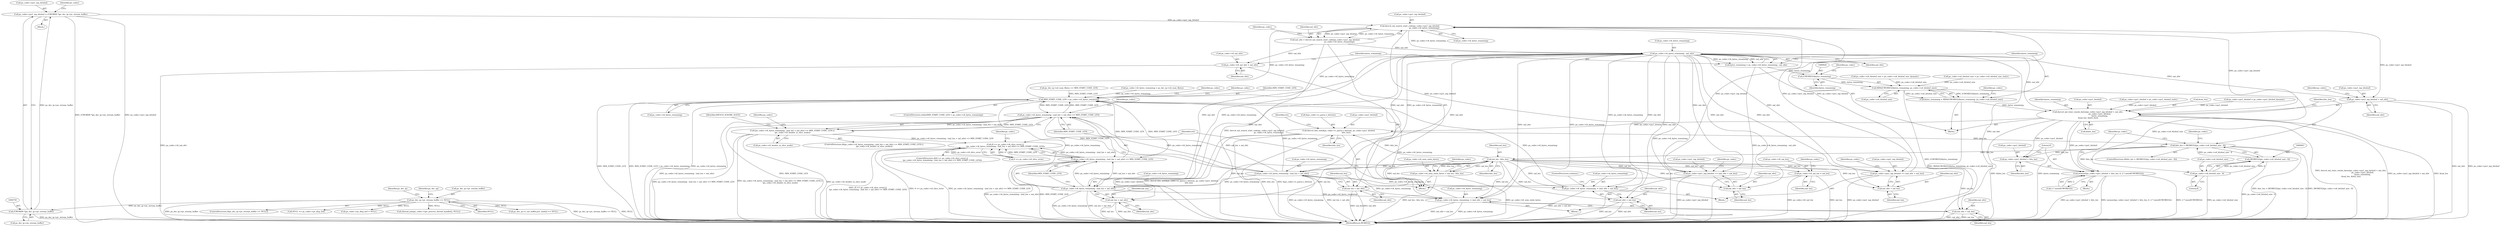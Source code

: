 digraph "0_Android_87fb7909c49e6a4510ba86ace1ffc83459c7e1b9@pointer" {
"1000754" [label="(Call,ps_codec->pu1_inp_bitsbuf = (UWORD8 *)ps_dec_ip->pv_stream_buffer)"];
"1000758" [label="(Call,(UWORD8 *)ps_dec_ip->pv_stream_buffer)"];
"1000260" [label="(Call,ps_dec_ip->pv_stream_buffer == NULL)"];
"1000895" [label="(Call,ihevcd_nal_search_start_code(ps_codec->pu1_inp_bitsbuf,\n                                                ps_codec->i4_bytes_remaining))"];
"1000893" [label="(Call,nal_ofst = ihevcd_nal_search_start_code(ps_codec->pu1_inp_bitsbuf,\n                                                ps_codec->i4_bytes_remaining))"];
"1000902" [label="(Call,ps_codec->i4_nal_ofst = nal_ofst)"];
"1000911" [label="(Call,ps_codec->i4_bytes_remaining - nal_ofst)"];
"1000795" [label="(Call,MIN_START_CODE_LEN < ps_codec->i4_bytes_remaining)"];
"1001009" [label="(Call,ps_codec->i4_bytes_remaining - (nal_len + nal_ofst) <= MIN_START_CODE_LEN)"];
"1001008" [label="(Call,(ps_codec->i4_bytes_remaining - (nal_len + nal_ofst) <= MIN_START_CODE_LEN) ||\n (ps_codec->i4_header_in_slice_mode))"];
"1001136" [label="(Call,(0 == ps_codec->i4_slice_error) ||\n (ps_codec->i4_bytes_remaining - (nal_len + nal_ofst) <= MIN_START_CODE_LEN))"];
"1001142" [label="(Call,ps_codec->i4_bytes_remaining - (nal_len + nal_ofst) <= MIN_START_CODE_LEN)"];
"1000909" [label="(Call,bytes_remaining = ps_codec->i4_bytes_remaining - nal_ofst)"];
"1000919" [label="(Call,(UWORD32)bytes_remaining)"];
"1000918" [label="(Call,MIN((UWORD32)bytes_remaining, ps_codec->u4_bitsbuf_size))"];
"1000916" [label="(Call,bytes_remaining = MIN((UWORD32)bytes_remaining, ps_codec->u4_bitsbuf_size))"];
"1000925" [label="(Call,ihevcd_nal_remv_emuln_bytes(ps_codec->pu1_inp_bitsbuf + nal_ofst,\n                                        ps_codec->pu1_bitsbuf,\n                                        bytes_remaining,\n &nal_len, &bits_len))"];
"1000950" [label="(Call,memset(ps_codec->pu1_bitsbuf + bits_len, 0, 2 * sizeof(UWORD32)))"];
"1000951" [label="(Call,ps_codec->pu1_bitsbuf + bits_len)"];
"1000973" [label="(Call,ihevcd_bits_init(&ps_codec->s_parse.s_bitstrm, ps_codec->pu1_bitsbuf,\n                         bits_len))"];
"1000940" [label="(Call,bits_len < (WORD32)(ps_codec->u4_bitsbuf_size - 8))"];
"1000965" [label="(Call,nal_len - bits_len)"];
"1000961" [label="(Call,ps_codec->i4_num_emln_bytes = nal_len - bits_len)"];
"1000968" [label="(Call,ps_codec->i4_nal_len = nal_len)"];
"1001010" [label="(Call,ps_codec->i4_bytes_remaining - (nal_len + nal_ofst))"];
"1001112" [label="(Call,ps_codec->i4_bytes_remaining -= (nal_ofst + nal_len))"];
"1001143" [label="(Call,ps_codec->i4_bytes_remaining - (nal_len + nal_ofst))"];
"1001159" [label="(Call,ps_codec->i4_bytes_remaining -= (nal_ofst + nal_len))"];
"1001014" [label="(Call,nal_len + nal_ofst)"];
"1001105" [label="(Call,ps_codec->pu1_inp_bitsbuf += (nal_ofst + nal_len))"];
"1001109" [label="(Call,nal_ofst + nal_len)"];
"1001116" [label="(Call,nal_ofst + nal_len)"];
"1001147" [label="(Call,nal_len + nal_ofst)"];
"1001152" [label="(Call,ps_codec->pu1_inp_bitsbuf += (nal_ofst + nal_len))"];
"1001156" [label="(Call,nal_ofst + nal_len)"];
"1001163" [label="(Call,nal_ofst + nal_len)"];
"1000944" [label="(Call,ps_codec->u4_bitsbuf_size - 8)"];
"1000942" [label="(Call,(WORD32)(ps_codec->u4_bitsbuf_size - 8))"];
"1000926" [label="(Call,ps_codec->pu1_inp_bitsbuf + nal_ofst)"];
"1001142" [label="(Call,ps_codec->i4_bytes_remaining - (nal_len + nal_ofst) <= MIN_START_CODE_LEN)"];
"1000923" [label="(Identifier,ps_codec)"];
"1000904" [label="(Identifier,ps_codec)"];
"1000264" [label="(Identifier,NULL)"];
"1000941" [label="(Identifier,bits_len)"];
"1000965" [label="(Call,nal_len - bits_len)"];
"1001017" [label="(Identifier,MIN_START_CODE_LEN)"];
"1000939" [label="(ControlStructure,if(bits_len < (WORD32)(ps_codec->u4_bitsbuf_size - 8)))"];
"1000972" [label="(Identifier,nal_len)"];
"1000895" [label="(Call,ihevcd_nal_search_start_code(ps_codec->pu1_inp_bitsbuf,\n                                                ps_codec->i4_bytes_remaining))"];
"1000970" [label="(Identifier,ps_codec)"];
"1000911" [label="(Call,ps_codec->i4_bytes_remaining - nal_ofst)"];
"1000758" [label="(Call,(UWORD8 *)ps_dec_ip->pv_stream_buffer)"];
"1000404" [label="(Call,ps_dec_ip->s_out_buffer.pu1_bufs[i] == NULL)"];
"1000934" [label="(Identifier,bytes_remaining)"];
"1001231" [label="(Identifier,ps_codec)"];
"1000907" [label="(Block,)"];
"1000797" [label="(Call,ps_codec->i4_bytes_remaining)"];
"1000916" [label="(Call,bytes_remaining = MIN((UWORD32)bytes_remaining, ps_codec->u4_bitsbuf_size))"];
"1000755" [label="(Call,ps_codec->pu1_inp_bitsbuf)"];
"1001011" [label="(Call,ps_codec->i4_bytes_remaining)"];
"1000931" [label="(Call,ps_codec->pu1_bitsbuf)"];
"1000906" [label="(Identifier,nal_ofst)"];
"1001117" [label="(Identifier,nal_ofst)"];
"1000948" [label="(Literal,8)"];
"1000955" [label="(Identifier,bits_len)"];
"1001087" [label="(Identifier,IHEVCD_IGNORE_SLICE)"];
"1001161" [label="(Identifier,ps_codec)"];
"1000893" [label="(Call,nal_ofst = ihevcd_nal_search_start_code(ps_codec->pu1_inp_bitsbuf,\n                                                ps_codec->i4_bytes_remaining))"];
"1000766" [label="(Identifier,ps_codec)"];
"1001109" [label="(Call,nal_ofst + nal_len)"];
"1000966" [label="(Identifier,nal_len)"];
"1001136" [label="(Call,(0 == ps_codec->i4_slice_error) ||\n (ps_codec->i4_bytes_remaining - (nal_len + nal_ofst) <= MIN_START_CODE_LEN))"];
"1001105" [label="(Call,ps_codec->pu1_inp_bitsbuf += (nal_ofst + nal_len))"];
"1000912" [label="(Call,ps_codec->i4_bytes_remaining)"];
"1001010" [label="(Call,ps_codec->i4_bytes_remaining - (nal_len + nal_ofst))"];
"1001164" [label="(Identifier,nal_ofst)"];
"1000957" [label="(Call,2 * sizeof(UWORD32))"];
"1000796" [label="(Identifier,MIN_START_CODE_LEN)"];
"1000902" [label="(Call,ps_codec->i4_nal_ofst = nal_ofst)"];
"1000925" [label="(Call,ihevcd_nal_remv_emuln_bytes(ps_codec->pu1_inp_bitsbuf + nal_ofst,\n                                        ps_codec->pu1_bitsbuf,\n                                        bytes_remaining,\n &nal_len, &bits_len))"];
"1001149" [label="(Identifier,nal_ofst)"];
"1001019" [label="(Identifier,ps_codec)"];
"1000760" [label="(Call,ps_dec_ip->pv_stream_buffer)"];
"1001137" [label="(Call,0 == ps_codec->i4_slice_error)"];
"1001119" [label="(ControlStructure,continue;)"];
"1000983" [label="(Identifier,bits_len)"];
"1000794" [label="(ControlStructure,while(MIN_START_CODE_LEN < ps_codec->i4_bytes_remaining))"];
"1000973" [label="(Call,ihevcd_bits_init(&ps_codec->s_parse.s_bitstrm, ps_codec->pu1_bitsbuf,\n                         bits_len))"];
"1000879" [label="(Call,ps_codec->pu1_bitsbuf = ps_codec->pu1_bitsbuf_static)"];
"1001018" [label="(Call,ps_codec->i4_header_in_slice_mode)"];
"1001015" [label="(Identifier,nal_len)"];
"1000283" [label="(Identifier,ps_dec_ip)"];
"1000928" [label="(Identifier,ps_codec)"];
"1000952" [label="(Call,ps_codec->pu1_bitsbuf)"];
"1000949" [label="(Block,)"];
"1001016" [label="(Identifier,nal_ofst)"];
"1000969" [label="(Call,ps_codec->i4_nal_len)"];
"1001148" [label="(Identifier,nal_len)"];
"1000754" [label="(Call,ps_codec->pu1_inp_bitsbuf = (UWORD8 *)ps_dec_ip->pv_stream_buffer)"];
"1000961" [label="(Call,ps_codec->i4_num_emln_bytes = nal_len - bits_len)"];
"1001008" [label="(Call,(ps_codec->i4_bytes_remaining - (nal_len + nal_ofst) <= MIN_START_CODE_LEN) ||\n (ps_codec->i4_header_in_slice_mode))"];
"1001116" [label="(Call,nal_ofst + nal_len)"];
"1000963" [label="(Identifier,ps_codec)"];
"1000259" [label="(ControlStructure,if(ps_dec_ip->pv_stream_buffer == NULL))"];
"1000942" [label="(Call,(WORD32)(ps_codec->u4_bitsbuf_size - 8))"];
"1001165" [label="(Identifier,nal_len)"];
"1000894" [label="(Identifier,nal_ofst)"];
"1001135" [label="(ControlStructure,if((0 == ps_codec->i4_slice_error) ||\n (ps_codec->i4_bytes_remaining - (nal_len + nal_ofst) <= MIN_START_CODE_LEN)))"];
"1000899" [label="(Call,ps_codec->i4_bytes_remaining)"];
"1001026" [label="(Identifier,ps_codec)"];
"1000682" [label="(Call,NULL == ps_codec->ps_disp_buf)"];
"1001157" [label="(Identifier,nal_ofst)"];
"1000962" [label="(Call,ps_codec->i4_num_emln_bytes)"];
"1001168" [label="(Identifier,ret)"];
"1000918" [label="(Call,MIN((UWORD32)bytes_remaining, ps_codec->u4_bitsbuf_size))"];
"1001143" [label="(Call,ps_codec->i4_bytes_remaining - (nal_len + nal_ofst))"];
"1000953" [label="(Identifier,ps_codec)"];
"1000795" [label="(Call,MIN_START_CODE_LEN < ps_codec->i4_bytes_remaining)"];
"1000985" [label="(Identifier,ret)"];
"1000968" [label="(Call,ps_codec->i4_nal_len = nal_len)"];
"1000944" [label="(Call,ps_codec->u4_bitsbuf_size - 8)"];
"1000967" [label="(Identifier,bits_len)"];
"1001111" [label="(Identifier,nal_len)"];
"1000974" [label="(Call,&ps_codec->s_parse.s_bitstrm)"];
"1001114" [label="(Identifier,ps_codec)"];
"1000935" [label="(Call,&nal_len)"];
"1000870" [label="(Call,ps_codec->u4_bitsbuf_size = ps_codec->u4_bitsbuf_size_dynamic)"];
"1000951" [label="(Call,ps_codec->pu1_bitsbuf + bits_len)"];
"1000281" [label="(Call,ps_dec_ip->u4_num_Bytes <= MIN_START_CODE_LEN)"];
"1001106" [label="(Call,ps_codec->pu1_inp_bitsbuf)"];
"1001009" [label="(Call,ps_codec->i4_bytes_remaining - (nal_len + nal_ofst) <= MIN_START_CODE_LEN)"];
"1001918" [label="(MethodReturn,WORD32)"];
"1001156" [label="(Call,nal_ofst + nal_len)"];
"1001150" [label="(Identifier,MIN_START_CODE_LEN)"];
"1000260" [label="(Call,ps_dec_ip->pv_stream_buffer == NULL)"];
"1001113" [label="(Call,ps_codec->i4_bytes_remaining)"];
"1001158" [label="(Identifier,nal_len)"];
"1000930" [label="(Identifier,nal_ofst)"];
"1001014" [label="(Call,nal_len + nal_ofst)"];
"1000937" [label="(Call,&bits_len)"];
"1000956" [label="(Literal,0)"];
"1001110" [label="(Identifier,nal_ofst)"];
"1001154" [label="(Identifier,ps_codec)"];
"1000977" [label="(Identifier,ps_codec)"];
"1001089" [label="(Block,)"];
"1000145" [label="(Block,)"];
"1000886" [label="(Call,ps_codec->u4_bitsbuf_size = ps_codec->u4_bitsbuf_size_static)"];
"1001163" [label="(Call,nal_ofst + nal_len)"];
"1000926" [label="(Call,ps_codec->pu1_inp_bitsbuf + nal_ofst)"];
"1000945" [label="(Call,ps_codec->u4_bitsbuf_size)"];
"1001112" [label="(Call,ps_codec->i4_bytes_remaining -= (nal_ofst + nal_len))"];
"1000915" [label="(Identifier,nal_ofst)"];
"1000863" [label="(Call,ps_codec->pu1_bitsbuf = ps_codec->pu1_bitsbuf_dynamic)"];
"1000268" [label="(Identifier,ps_dec_op)"];
"1001007" [label="(ControlStructure,if((ps_codec->i4_bytes_remaining - (nal_len + nal_ofst) <= MIN_START_CODE_LEN) ||\n (ps_codec->i4_header_in_slice_mode)))"];
"1000919" [label="(Call,(UWORD32)bytes_remaining)"];
"1000921" [label="(Identifier,bytes_remaining)"];
"1000910" [label="(Identifier,bytes_remaining)"];
"1000800" [label="(Block,)"];
"1001159" [label="(Call,ps_codec->i4_bytes_remaining -= (nal_ofst + nal_len))"];
"1000940" [label="(Call,bits_len < (WORD32)(ps_codec->u4_bitsbuf_size - 8))"];
"1000780" [label="(Call,ps_codec->ps_disp_buf = NULL)"];
"1001153" [label="(Call,ps_codec->pu1_inp_bitsbuf)"];
"1000980" [label="(Call,ps_codec->pu1_bitsbuf)"];
"1001144" [label="(Call,ps_codec->i4_bytes_remaining)"];
"1000917" [label="(Identifier,bytes_remaining)"];
"1000747" [label="(Call,ps_codec->i4_bytes_remaining = ps_dec_ip->u4_num_Bytes)"];
"1000806" [label="(Identifier,ps_codec)"];
"1001118" [label="(Identifier,nal_len)"];
"1001160" [label="(Call,ps_codec->i4_bytes_remaining)"];
"1001151" [label="(Block,)"];
"1000922" [label="(Call,ps_codec->u4_bitsbuf_size)"];
"1000932" [label="(Identifier,ps_codec)"];
"1000909" [label="(Call,bytes_remaining = ps_codec->i4_bytes_remaining - nal_ofst)"];
"1001147" [label="(Call,nal_len + nal_ofst)"];
"1000927" [label="(Call,ps_codec->pu1_inp_bitsbuf)"];
"1001152" [label="(Call,ps_codec->pu1_inp_bitsbuf += (nal_ofst + nal_len))"];
"1000903" [label="(Call,ps_codec->i4_nal_ofst)"];
"1000261" [label="(Call,ps_dec_ip->pv_stream_buffer)"];
"1000950" [label="(Call,memset(ps_codec->pu1_bitsbuf + bits_len, 0, 2 * sizeof(UWORD32)))"];
"1000896" [label="(Call,ps_codec->pu1_inp_bitsbuf)"];
"1001799" [label="(Call,ithread_join(ps_codec->apv_process_thread_handle[i], NULL))"];
"1000754" -> "1000145"  [label="AST: "];
"1000754" -> "1000758"  [label="CFG: "];
"1000755" -> "1000754"  [label="AST: "];
"1000758" -> "1000754"  [label="AST: "];
"1000766" -> "1000754"  [label="CFG: "];
"1000754" -> "1001918"  [label="DDG: (UWORD8 *)ps_dec_ip->pv_stream_buffer"];
"1000754" -> "1001918"  [label="DDG: ps_codec->pu1_inp_bitsbuf"];
"1000758" -> "1000754"  [label="DDG: ps_dec_ip->pv_stream_buffer"];
"1000754" -> "1000895"  [label="DDG: ps_codec->pu1_inp_bitsbuf"];
"1000758" -> "1000760"  [label="CFG: "];
"1000759" -> "1000758"  [label="AST: "];
"1000760" -> "1000758"  [label="AST: "];
"1000758" -> "1001918"  [label="DDG: ps_dec_ip->pv_stream_buffer"];
"1000260" -> "1000758"  [label="DDG: ps_dec_ip->pv_stream_buffer"];
"1000260" -> "1000259"  [label="AST: "];
"1000260" -> "1000264"  [label="CFG: "];
"1000261" -> "1000260"  [label="AST: "];
"1000264" -> "1000260"  [label="AST: "];
"1000268" -> "1000260"  [label="CFG: "];
"1000283" -> "1000260"  [label="CFG: "];
"1000260" -> "1001918"  [label="DDG: ps_dec_ip->pv_stream_buffer == NULL"];
"1000260" -> "1001918"  [label="DDG: NULL"];
"1000260" -> "1001918"  [label="DDG: ps_dec_ip->pv_stream_buffer"];
"1000260" -> "1000404"  [label="DDG: NULL"];
"1000260" -> "1000682"  [label="DDG: NULL"];
"1000260" -> "1000780"  [label="DDG: NULL"];
"1000260" -> "1001799"  [label="DDG: NULL"];
"1000895" -> "1000893"  [label="AST: "];
"1000895" -> "1000899"  [label="CFG: "];
"1000896" -> "1000895"  [label="AST: "];
"1000899" -> "1000895"  [label="AST: "];
"1000893" -> "1000895"  [label="CFG: "];
"1000895" -> "1000893"  [label="DDG: ps_codec->pu1_inp_bitsbuf"];
"1000895" -> "1000893"  [label="DDG: ps_codec->i4_bytes_remaining"];
"1001105" -> "1000895"  [label="DDG: ps_codec->pu1_inp_bitsbuf"];
"1001152" -> "1000895"  [label="DDG: ps_codec->pu1_inp_bitsbuf"];
"1000795" -> "1000895"  [label="DDG: ps_codec->i4_bytes_remaining"];
"1000895" -> "1000911"  [label="DDG: ps_codec->i4_bytes_remaining"];
"1000895" -> "1000925"  [label="DDG: ps_codec->pu1_inp_bitsbuf"];
"1000895" -> "1000926"  [label="DDG: ps_codec->pu1_inp_bitsbuf"];
"1000895" -> "1001105"  [label="DDG: ps_codec->pu1_inp_bitsbuf"];
"1000895" -> "1001152"  [label="DDG: ps_codec->pu1_inp_bitsbuf"];
"1000893" -> "1000800"  [label="AST: "];
"1000894" -> "1000893"  [label="AST: "];
"1000904" -> "1000893"  [label="CFG: "];
"1000893" -> "1001918"  [label="DDG: ihevcd_nal_search_start_code(ps_codec->pu1_inp_bitsbuf,\n                                                ps_codec->i4_bytes_remaining)"];
"1000893" -> "1000902"  [label="DDG: nal_ofst"];
"1000893" -> "1000911"  [label="DDG: nal_ofst"];
"1000902" -> "1000800"  [label="AST: "];
"1000902" -> "1000906"  [label="CFG: "];
"1000903" -> "1000902"  [label="AST: "];
"1000906" -> "1000902"  [label="AST: "];
"1000910" -> "1000902"  [label="CFG: "];
"1000902" -> "1001918"  [label="DDG: ps_codec->i4_nal_ofst"];
"1000911" -> "1000909"  [label="AST: "];
"1000911" -> "1000915"  [label="CFG: "];
"1000912" -> "1000911"  [label="AST: "];
"1000915" -> "1000911"  [label="AST: "];
"1000909" -> "1000911"  [label="CFG: "];
"1000911" -> "1001918"  [label="DDG: ps_codec->i4_bytes_remaining"];
"1000911" -> "1000795"  [label="DDG: ps_codec->i4_bytes_remaining"];
"1000911" -> "1000909"  [label="DDG: ps_codec->i4_bytes_remaining"];
"1000911" -> "1000909"  [label="DDG: nal_ofst"];
"1000911" -> "1000925"  [label="DDG: nal_ofst"];
"1000911" -> "1000926"  [label="DDG: nal_ofst"];
"1000911" -> "1001010"  [label="DDG: ps_codec->i4_bytes_remaining"];
"1000911" -> "1001010"  [label="DDG: nal_ofst"];
"1000911" -> "1001014"  [label="DDG: nal_ofst"];
"1000911" -> "1001105"  [label="DDG: nal_ofst"];
"1000911" -> "1001109"  [label="DDG: nal_ofst"];
"1000911" -> "1001112"  [label="DDG: nal_ofst"];
"1000911" -> "1001112"  [label="DDG: ps_codec->i4_bytes_remaining"];
"1000911" -> "1001116"  [label="DDG: nal_ofst"];
"1000911" -> "1001143"  [label="DDG: ps_codec->i4_bytes_remaining"];
"1000911" -> "1001143"  [label="DDG: nal_ofst"];
"1000911" -> "1001147"  [label="DDG: nal_ofst"];
"1000911" -> "1001152"  [label="DDG: nal_ofst"];
"1000911" -> "1001156"  [label="DDG: nal_ofst"];
"1000911" -> "1001159"  [label="DDG: nal_ofst"];
"1000911" -> "1001159"  [label="DDG: ps_codec->i4_bytes_remaining"];
"1000911" -> "1001163"  [label="DDG: nal_ofst"];
"1000795" -> "1000794"  [label="AST: "];
"1000795" -> "1000797"  [label="CFG: "];
"1000796" -> "1000795"  [label="AST: "];
"1000797" -> "1000795"  [label="AST: "];
"1000806" -> "1000795"  [label="CFG: "];
"1001231" -> "1000795"  [label="CFG: "];
"1000795" -> "1001918"  [label="DDG: MIN_START_CODE_LEN"];
"1000795" -> "1001918"  [label="DDG: MIN_START_CODE_LEN < ps_codec->i4_bytes_remaining"];
"1000795" -> "1001918"  [label="DDG: ps_codec->i4_bytes_remaining"];
"1000281" -> "1000795"  [label="DDG: MIN_START_CODE_LEN"];
"1001142" -> "1000795"  [label="DDG: MIN_START_CODE_LEN"];
"1001009" -> "1000795"  [label="DDG: MIN_START_CODE_LEN"];
"1001112" -> "1000795"  [label="DDG: ps_codec->i4_bytes_remaining"];
"1000747" -> "1000795"  [label="DDG: ps_codec->i4_bytes_remaining"];
"1001159" -> "1000795"  [label="DDG: ps_codec->i4_bytes_remaining"];
"1001010" -> "1000795"  [label="DDG: ps_codec->i4_bytes_remaining"];
"1001143" -> "1000795"  [label="DDG: ps_codec->i4_bytes_remaining"];
"1000795" -> "1001009"  [label="DDG: MIN_START_CODE_LEN"];
"1000795" -> "1001142"  [label="DDG: MIN_START_CODE_LEN"];
"1001009" -> "1001008"  [label="AST: "];
"1001009" -> "1001017"  [label="CFG: "];
"1001010" -> "1001009"  [label="AST: "];
"1001017" -> "1001009"  [label="AST: "];
"1001019" -> "1001009"  [label="CFG: "];
"1001008" -> "1001009"  [label="CFG: "];
"1001009" -> "1001918"  [label="DDG: ps_codec->i4_bytes_remaining - (nal_len + nal_ofst)"];
"1001009" -> "1001918"  [label="DDG: MIN_START_CODE_LEN"];
"1001009" -> "1001008"  [label="DDG: ps_codec->i4_bytes_remaining - (nal_len + nal_ofst)"];
"1001009" -> "1001008"  [label="DDG: MIN_START_CODE_LEN"];
"1001010" -> "1001009"  [label="DDG: ps_codec->i4_bytes_remaining"];
"1001010" -> "1001009"  [label="DDG: nal_len + nal_ofst"];
"1001009" -> "1001142"  [label="DDG: MIN_START_CODE_LEN"];
"1001008" -> "1001007"  [label="AST: "];
"1001008" -> "1001018"  [label="CFG: "];
"1001018" -> "1001008"  [label="AST: "];
"1001026" -> "1001008"  [label="CFG: "];
"1001087" -> "1001008"  [label="CFG: "];
"1001008" -> "1001918"  [label="DDG: (ps_codec->i4_bytes_remaining - (nal_len + nal_ofst) <= MIN_START_CODE_LEN) ||\n (ps_codec->i4_header_in_slice_mode)"];
"1001008" -> "1001918"  [label="DDG: ps_codec->i4_header_in_slice_mode"];
"1001008" -> "1001918"  [label="DDG: ps_codec->i4_bytes_remaining - (nal_len + nal_ofst) <= MIN_START_CODE_LEN"];
"1001008" -> "1001136"  [label="DDG: ps_codec->i4_bytes_remaining - (nal_len + nal_ofst) <= MIN_START_CODE_LEN"];
"1001136" -> "1001135"  [label="AST: "];
"1001136" -> "1001137"  [label="CFG: "];
"1001136" -> "1001142"  [label="CFG: "];
"1001137" -> "1001136"  [label="AST: "];
"1001142" -> "1001136"  [label="AST: "];
"1001154" -> "1001136"  [label="CFG: "];
"1001168" -> "1001136"  [label="CFG: "];
"1001136" -> "1001918"  [label="DDG: 0 == ps_codec->i4_slice_error"];
"1001136" -> "1001918"  [label="DDG: ps_codec->i4_bytes_remaining - (nal_len + nal_ofst) <= MIN_START_CODE_LEN"];
"1001136" -> "1001918"  [label="DDG: (0 == ps_codec->i4_slice_error) ||\n (ps_codec->i4_bytes_remaining - (nal_len + nal_ofst) <= MIN_START_CODE_LEN)"];
"1001137" -> "1001136"  [label="DDG: 0"];
"1001137" -> "1001136"  [label="DDG: ps_codec->i4_slice_error"];
"1001142" -> "1001136"  [label="DDG: ps_codec->i4_bytes_remaining - (nal_len + nal_ofst)"];
"1001142" -> "1001136"  [label="DDG: MIN_START_CODE_LEN"];
"1001142" -> "1001150"  [label="CFG: "];
"1001143" -> "1001142"  [label="AST: "];
"1001150" -> "1001142"  [label="AST: "];
"1001142" -> "1001918"  [label="DDG: MIN_START_CODE_LEN"];
"1001142" -> "1001918"  [label="DDG: ps_codec->i4_bytes_remaining - (nal_len + nal_ofst)"];
"1001143" -> "1001142"  [label="DDG: ps_codec->i4_bytes_remaining"];
"1001143" -> "1001142"  [label="DDG: nal_len + nal_ofst"];
"1000909" -> "1000907"  [label="AST: "];
"1000910" -> "1000909"  [label="AST: "];
"1000917" -> "1000909"  [label="CFG: "];
"1000909" -> "1001918"  [label="DDG: ps_codec->i4_bytes_remaining - nal_ofst"];
"1000909" -> "1000919"  [label="DDG: bytes_remaining"];
"1000919" -> "1000918"  [label="AST: "];
"1000919" -> "1000921"  [label="CFG: "];
"1000920" -> "1000919"  [label="AST: "];
"1000921" -> "1000919"  [label="AST: "];
"1000923" -> "1000919"  [label="CFG: "];
"1000919" -> "1000918"  [label="DDG: bytes_remaining"];
"1000918" -> "1000916"  [label="AST: "];
"1000918" -> "1000922"  [label="CFG: "];
"1000922" -> "1000918"  [label="AST: "];
"1000916" -> "1000918"  [label="CFG: "];
"1000918" -> "1001918"  [label="DDG: (UWORD32)bytes_remaining"];
"1000918" -> "1000916"  [label="DDG: (UWORD32)bytes_remaining"];
"1000918" -> "1000916"  [label="DDG: ps_codec->u4_bitsbuf_size"];
"1000870" -> "1000918"  [label="DDG: ps_codec->u4_bitsbuf_size"];
"1000886" -> "1000918"  [label="DDG: ps_codec->u4_bitsbuf_size"];
"1000918" -> "1000944"  [label="DDG: ps_codec->u4_bitsbuf_size"];
"1000916" -> "1000907"  [label="AST: "];
"1000917" -> "1000916"  [label="AST: "];
"1000928" -> "1000916"  [label="CFG: "];
"1000916" -> "1001918"  [label="DDG: MIN((UWORD32)bytes_remaining, ps_codec->u4_bitsbuf_size)"];
"1000916" -> "1000925"  [label="DDG: bytes_remaining"];
"1000925" -> "1000907"  [label="AST: "];
"1000925" -> "1000937"  [label="CFG: "];
"1000926" -> "1000925"  [label="AST: "];
"1000931" -> "1000925"  [label="AST: "];
"1000934" -> "1000925"  [label="AST: "];
"1000935" -> "1000925"  [label="AST: "];
"1000937" -> "1000925"  [label="AST: "];
"1000941" -> "1000925"  [label="CFG: "];
"1000925" -> "1001918"  [label="DDG: ps_codec->pu1_inp_bitsbuf + nal_ofst"];
"1000925" -> "1001918"  [label="DDG: &nal_len"];
"1000925" -> "1001918"  [label="DDG: &bits_len"];
"1000925" -> "1001918"  [label="DDG: bytes_remaining"];
"1000925" -> "1001918"  [label="DDG: ihevcd_nal_remv_emuln_bytes(ps_codec->pu1_inp_bitsbuf + nal_ofst,\n                                        ps_codec->pu1_bitsbuf,\n                                        bytes_remaining,\n &nal_len, &bits_len)"];
"1000863" -> "1000925"  [label="DDG: ps_codec->pu1_bitsbuf"];
"1000879" -> "1000925"  [label="DDG: ps_codec->pu1_bitsbuf"];
"1000925" -> "1000950"  [label="DDG: ps_codec->pu1_bitsbuf"];
"1000925" -> "1000951"  [label="DDG: ps_codec->pu1_bitsbuf"];
"1000925" -> "1000973"  [label="DDG: ps_codec->pu1_bitsbuf"];
"1000950" -> "1000949"  [label="AST: "];
"1000950" -> "1000957"  [label="CFG: "];
"1000951" -> "1000950"  [label="AST: "];
"1000956" -> "1000950"  [label="AST: "];
"1000957" -> "1000950"  [label="AST: "];
"1000963" -> "1000950"  [label="CFG: "];
"1000950" -> "1001918"  [label="DDG: memset(ps_codec->pu1_bitsbuf + bits_len, 0, 2 * sizeof(UWORD32))"];
"1000950" -> "1001918"  [label="DDG: 2 * sizeof(UWORD32)"];
"1000950" -> "1001918"  [label="DDG: ps_codec->pu1_bitsbuf + bits_len"];
"1000940" -> "1000950"  [label="DDG: bits_len"];
"1000957" -> "1000950"  [label="DDG: 2"];
"1000951" -> "1000955"  [label="CFG: "];
"1000952" -> "1000951"  [label="AST: "];
"1000955" -> "1000951"  [label="AST: "];
"1000956" -> "1000951"  [label="CFG: "];
"1000940" -> "1000951"  [label="DDG: bits_len"];
"1000973" -> "1000800"  [label="AST: "];
"1000973" -> "1000983"  [label="CFG: "];
"1000974" -> "1000973"  [label="AST: "];
"1000980" -> "1000973"  [label="AST: "];
"1000983" -> "1000973"  [label="AST: "];
"1000985" -> "1000973"  [label="CFG: "];
"1000973" -> "1001918"  [label="DDG: &ps_codec->s_parse.s_bitstrm"];
"1000973" -> "1001918"  [label="DDG: ihevcd_bits_init(&ps_codec->s_parse.s_bitstrm, ps_codec->pu1_bitsbuf,\n                         bits_len)"];
"1000973" -> "1001918"  [label="DDG: bits_len"];
"1000973" -> "1001918"  [label="DDG: ps_codec->pu1_bitsbuf"];
"1000973" -> "1000940"  [label="DDG: bits_len"];
"1000965" -> "1000973"  [label="DDG: bits_len"];
"1000940" -> "1000939"  [label="AST: "];
"1000940" -> "1000942"  [label="CFG: "];
"1000941" -> "1000940"  [label="AST: "];
"1000942" -> "1000940"  [label="AST: "];
"1000953" -> "1000940"  [label="CFG: "];
"1000963" -> "1000940"  [label="CFG: "];
"1000940" -> "1001918"  [label="DDG: (WORD32)(ps_codec->u4_bitsbuf_size - 8)"];
"1000940" -> "1001918"  [label="DDG: bits_len < (WORD32)(ps_codec->u4_bitsbuf_size - 8)"];
"1000942" -> "1000940"  [label="DDG: ps_codec->u4_bitsbuf_size - 8"];
"1000940" -> "1000965"  [label="DDG: bits_len"];
"1000965" -> "1000961"  [label="AST: "];
"1000965" -> "1000967"  [label="CFG: "];
"1000966" -> "1000965"  [label="AST: "];
"1000967" -> "1000965"  [label="AST: "];
"1000961" -> "1000965"  [label="CFG: "];
"1000965" -> "1000961"  [label="DDG: nal_len"];
"1000965" -> "1000961"  [label="DDG: bits_len"];
"1000965" -> "1000968"  [label="DDG: nal_len"];
"1000965" -> "1001010"  [label="DDG: nal_len"];
"1000965" -> "1001014"  [label="DDG: nal_len"];
"1000965" -> "1001105"  [label="DDG: nal_len"];
"1000965" -> "1001109"  [label="DDG: nal_len"];
"1000965" -> "1001112"  [label="DDG: nal_len"];
"1000965" -> "1001116"  [label="DDG: nal_len"];
"1000965" -> "1001143"  [label="DDG: nal_len"];
"1000965" -> "1001147"  [label="DDG: nal_len"];
"1000965" -> "1001152"  [label="DDG: nal_len"];
"1000965" -> "1001156"  [label="DDG: nal_len"];
"1000965" -> "1001159"  [label="DDG: nal_len"];
"1000965" -> "1001163"  [label="DDG: nal_len"];
"1000961" -> "1000800"  [label="AST: "];
"1000962" -> "1000961"  [label="AST: "];
"1000970" -> "1000961"  [label="CFG: "];
"1000961" -> "1001918"  [label="DDG: nal_len - bits_len"];
"1000961" -> "1001918"  [label="DDG: ps_codec->i4_num_emln_bytes"];
"1000968" -> "1000800"  [label="AST: "];
"1000968" -> "1000972"  [label="CFG: "];
"1000969" -> "1000968"  [label="AST: "];
"1000972" -> "1000968"  [label="AST: "];
"1000977" -> "1000968"  [label="CFG: "];
"1000968" -> "1001918"  [label="DDG: nal_len"];
"1000968" -> "1001918"  [label="DDG: ps_codec->i4_nal_len"];
"1001010" -> "1001014"  [label="CFG: "];
"1001011" -> "1001010"  [label="AST: "];
"1001014" -> "1001010"  [label="AST: "];
"1001017" -> "1001010"  [label="CFG: "];
"1001010" -> "1001918"  [label="DDG: nal_len + nal_ofst"];
"1001010" -> "1001918"  [label="DDG: ps_codec->i4_bytes_remaining"];
"1001010" -> "1001112"  [label="DDG: ps_codec->i4_bytes_remaining"];
"1001010" -> "1001143"  [label="DDG: ps_codec->i4_bytes_remaining"];
"1001010" -> "1001159"  [label="DDG: ps_codec->i4_bytes_remaining"];
"1001112" -> "1001089"  [label="AST: "];
"1001112" -> "1001116"  [label="CFG: "];
"1001113" -> "1001112"  [label="AST: "];
"1001116" -> "1001112"  [label="AST: "];
"1001119" -> "1001112"  [label="CFG: "];
"1001112" -> "1001918"  [label="DDG: nal_ofst + nal_len"];
"1001143" -> "1001147"  [label="CFG: "];
"1001144" -> "1001143"  [label="AST: "];
"1001147" -> "1001143"  [label="AST: "];
"1001150" -> "1001143"  [label="CFG: "];
"1001143" -> "1001918"  [label="DDG: nal_len + nal_ofst"];
"1001143" -> "1001918"  [label="DDG: ps_codec->i4_bytes_remaining"];
"1001143" -> "1001159"  [label="DDG: ps_codec->i4_bytes_remaining"];
"1001159" -> "1001151"  [label="AST: "];
"1001159" -> "1001163"  [label="CFG: "];
"1001160" -> "1001159"  [label="AST: "];
"1001163" -> "1001159"  [label="AST: "];
"1001168" -> "1001159"  [label="CFG: "];
"1001159" -> "1001918"  [label="DDG: nal_ofst + nal_len"];
"1001159" -> "1001918"  [label="DDG: ps_codec->i4_bytes_remaining"];
"1001014" -> "1001016"  [label="CFG: "];
"1001015" -> "1001014"  [label="AST: "];
"1001016" -> "1001014"  [label="AST: "];
"1001014" -> "1001918"  [label="DDG: nal_len"];
"1001014" -> "1001918"  [label="DDG: nal_ofst"];
"1001105" -> "1001089"  [label="AST: "];
"1001105" -> "1001109"  [label="CFG: "];
"1001106" -> "1001105"  [label="AST: "];
"1001109" -> "1001105"  [label="AST: "];
"1001114" -> "1001105"  [label="CFG: "];
"1001105" -> "1001918"  [label="DDG: ps_codec->pu1_inp_bitsbuf"];
"1001109" -> "1001111"  [label="CFG: "];
"1001110" -> "1001109"  [label="AST: "];
"1001111" -> "1001109"  [label="AST: "];
"1001116" -> "1001118"  [label="CFG: "];
"1001117" -> "1001116"  [label="AST: "];
"1001118" -> "1001116"  [label="AST: "];
"1001116" -> "1001918"  [label="DDG: nal_len"];
"1001116" -> "1001918"  [label="DDG: nal_ofst"];
"1001147" -> "1001149"  [label="CFG: "];
"1001148" -> "1001147"  [label="AST: "];
"1001149" -> "1001147"  [label="AST: "];
"1001147" -> "1001918"  [label="DDG: nal_len"];
"1001147" -> "1001918"  [label="DDG: nal_ofst"];
"1001152" -> "1001151"  [label="AST: "];
"1001152" -> "1001156"  [label="CFG: "];
"1001153" -> "1001152"  [label="AST: "];
"1001156" -> "1001152"  [label="AST: "];
"1001161" -> "1001152"  [label="CFG: "];
"1001152" -> "1001918"  [label="DDG: ps_codec->pu1_inp_bitsbuf"];
"1001156" -> "1001158"  [label="CFG: "];
"1001157" -> "1001156"  [label="AST: "];
"1001158" -> "1001156"  [label="AST: "];
"1001163" -> "1001165"  [label="CFG: "];
"1001164" -> "1001163"  [label="AST: "];
"1001165" -> "1001163"  [label="AST: "];
"1001163" -> "1001918"  [label="DDG: nal_len"];
"1001163" -> "1001918"  [label="DDG: nal_ofst"];
"1000944" -> "1000942"  [label="AST: "];
"1000944" -> "1000948"  [label="CFG: "];
"1000945" -> "1000944"  [label="AST: "];
"1000948" -> "1000944"  [label="AST: "];
"1000942" -> "1000944"  [label="CFG: "];
"1000944" -> "1001918"  [label="DDG: ps_codec->u4_bitsbuf_size"];
"1000944" -> "1000942"  [label="DDG: ps_codec->u4_bitsbuf_size"];
"1000944" -> "1000942"  [label="DDG: 8"];
"1000943" -> "1000942"  [label="AST: "];
"1000942" -> "1001918"  [label="DDG: ps_codec->u4_bitsbuf_size - 8"];
"1000926" -> "1000930"  [label="CFG: "];
"1000927" -> "1000926"  [label="AST: "];
"1000930" -> "1000926"  [label="AST: "];
"1000932" -> "1000926"  [label="CFG: "];
"1000926" -> "1001918"  [label="DDG: ps_codec->pu1_inp_bitsbuf"];
"1000926" -> "1001918"  [label="DDG: nal_ofst"];
}
